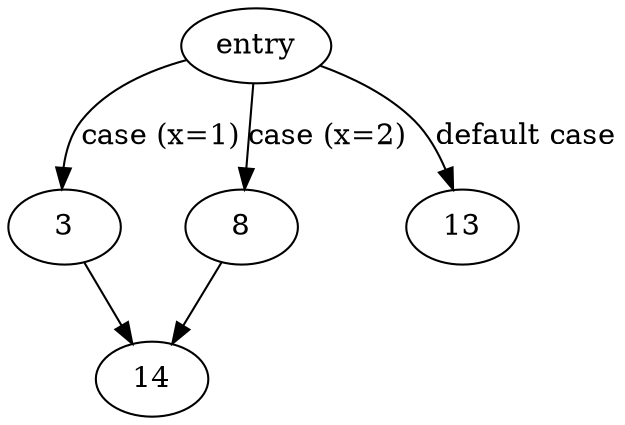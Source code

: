 digraph "diagnose_copy_fd_failure" {
	// Node definitions.
	2 [label=entry];
	3;
	8;
	13;
	14;

	// Edge definitions.
	2 -> 3 [label="case (x=1)"];
	2 -> 8 [label="case (x=2)"];
	2 -> 13 [label="default case"];
	3 -> 14;
	8 -> 14;
}